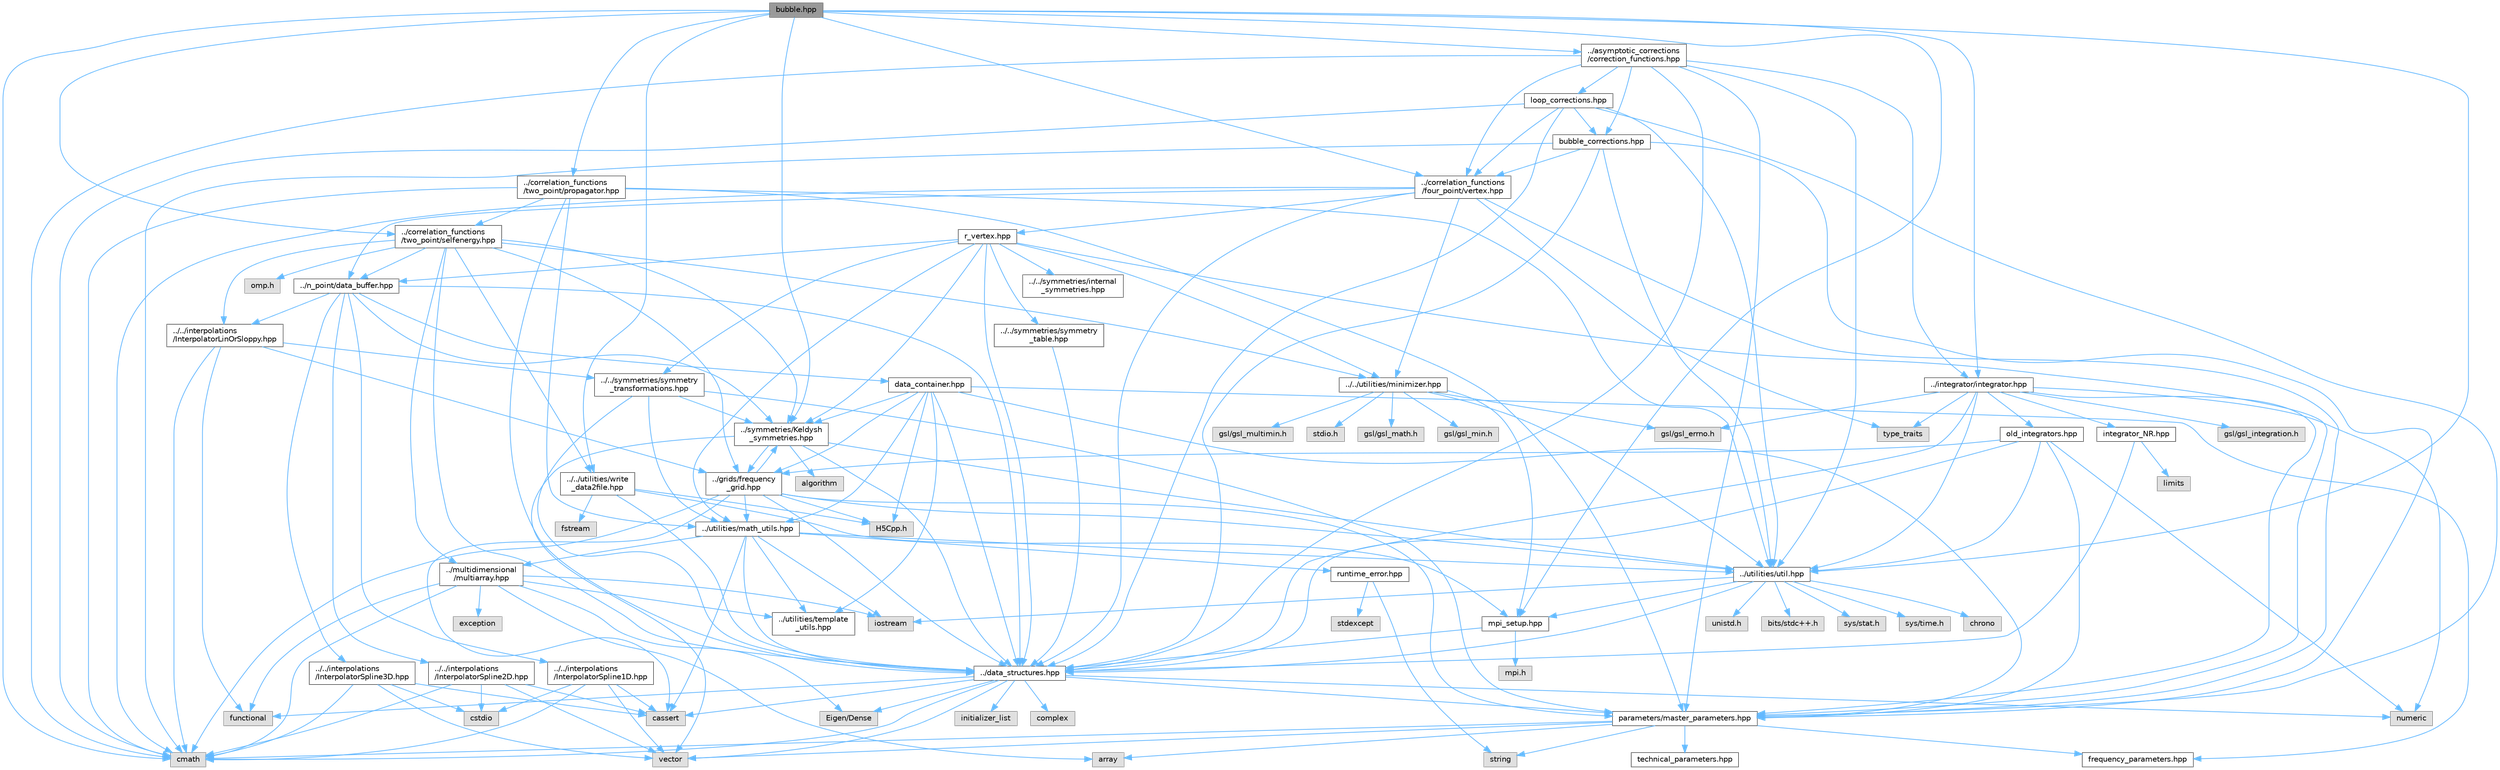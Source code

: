 digraph "bubble.hpp"
{
 // INTERACTIVE_SVG=YES
 // LATEX_PDF_SIZE
  bgcolor="transparent";
  edge [fontname=Helvetica,fontsize=10,labelfontname=Helvetica,labelfontsize=10];
  node [fontname=Helvetica,fontsize=10,shape=box,height=0.2,width=0.4];
  Node1 [id="Node000001",label="bubble.hpp",height=0.2,width=0.4,color="gray40", fillcolor="grey60", style="filled", fontcolor="black",tooltip=" "];
  Node1 -> Node2 [id="edge1_Node000001_Node000002",color="steelblue1",style="solid",tooltip=" "];
  Node2 [id="Node000002",label="cmath",height=0.2,width=0.4,color="grey60", fillcolor="#E0E0E0", style="filled",tooltip=" "];
  Node1 -> Node3 [id="edge2_Node000001_Node000003",color="steelblue1",style="solid",tooltip=" "];
  Node3 [id="Node000003",label="../symmetries/Keldysh\l_symmetries.hpp",height=0.2,width=0.4,color="grey40", fillcolor="white", style="filled",URL="$d2/d1a/Keldysh__symmetries_8hpp.html",tooltip=" "];
  Node3 -> Node4 [id="edge3_Node000003_Node000004",color="steelblue1",style="solid",tooltip=" "];
  Node4 [id="Node000004",label="vector",height=0.2,width=0.4,color="grey60", fillcolor="#E0E0E0", style="filled",tooltip=" "];
  Node3 -> Node5 [id="edge4_Node000003_Node000005",color="steelblue1",style="solid",tooltip=" "];
  Node5 [id="Node000005",label="algorithm",height=0.2,width=0.4,color="grey60", fillcolor="#E0E0E0", style="filled",tooltip=" "];
  Node3 -> Node6 [id="edge5_Node000003_Node000006",color="steelblue1",style="solid",tooltip=" "];
  Node6 [id="Node000006",label="../data_structures.hpp",height=0.2,width=0.4,color="grey40", fillcolor="white", style="filled",URL="$d7/d59/data__structures_8hpp.html",tooltip=" "];
  Node6 -> Node7 [id="edge6_Node000006_Node000007",color="steelblue1",style="solid",tooltip=" "];
  Node7 [id="Node000007",label="complex",height=0.2,width=0.4,color="grey60", fillcolor="#E0E0E0", style="filled",tooltip=" "];
  Node6 -> Node2 [id="edge7_Node000006_Node000002",color="steelblue1",style="solid",tooltip=" "];
  Node6 -> Node4 [id="edge8_Node000006_Node000004",color="steelblue1",style="solid",tooltip=" "];
  Node6 -> Node8 [id="edge9_Node000006_Node000008",color="steelblue1",style="solid",tooltip=" "];
  Node8 [id="Node000008",label="initializer_list",height=0.2,width=0.4,color="grey60", fillcolor="#E0E0E0", style="filled",tooltip=" "];
  Node6 -> Node9 [id="edge10_Node000006_Node000009",color="steelblue1",style="solid",tooltip=" "];
  Node9 [id="Node000009",label="functional",height=0.2,width=0.4,color="grey60", fillcolor="#E0E0E0", style="filled",tooltip=" "];
  Node6 -> Node10 [id="edge11_Node000006_Node000010",color="steelblue1",style="solid",tooltip=" "];
  Node10 [id="Node000010",label="cassert",height=0.2,width=0.4,color="grey60", fillcolor="#E0E0E0", style="filled",tooltip=" "];
  Node6 -> Node11 [id="edge12_Node000006_Node000011",color="steelblue1",style="solid",tooltip=" "];
  Node11 [id="Node000011",label="numeric",height=0.2,width=0.4,color="grey60", fillcolor="#E0E0E0", style="filled",tooltip=" "];
  Node6 -> Node12 [id="edge13_Node000006_Node000012",color="steelblue1",style="solid",tooltip=" "];
  Node12 [id="Node000012",label="parameters/master_parameters.hpp",height=0.2,width=0.4,color="grey40", fillcolor="white", style="filled",URL="$d1/df8/master__parameters_8hpp.html",tooltip=" "];
  Node12 -> Node2 [id="edge14_Node000012_Node000002",color="steelblue1",style="solid",tooltip=" "];
  Node12 -> Node4 [id="edge15_Node000012_Node000004",color="steelblue1",style="solid",tooltip=" "];
  Node12 -> Node13 [id="edge16_Node000012_Node000013",color="steelblue1",style="solid",tooltip=" "];
  Node13 [id="Node000013",label="string",height=0.2,width=0.4,color="grey60", fillcolor="#E0E0E0", style="filled",tooltip=" "];
  Node12 -> Node14 [id="edge17_Node000012_Node000014",color="steelblue1",style="solid",tooltip=" "];
  Node14 [id="Node000014",label="array",height=0.2,width=0.4,color="grey60", fillcolor="#E0E0E0", style="filled",tooltip=" "];
  Node12 -> Node15 [id="edge18_Node000012_Node000015",color="steelblue1",style="solid",tooltip=" "];
  Node15 [id="Node000015",label="frequency_parameters.hpp",height=0.2,width=0.4,color="grey40", fillcolor="white", style="filled",URL="$d3/d3c/frequency__parameters_8hpp.html",tooltip=" "];
  Node12 -> Node16 [id="edge19_Node000012_Node000016",color="steelblue1",style="solid",tooltip=" "];
  Node16 [id="Node000016",label="technical_parameters.hpp",height=0.2,width=0.4,color="grey40", fillcolor="white", style="filled",URL="$d9/d3a/technical__parameters_8hpp.html",tooltip=" "];
  Node6 -> Node17 [id="edge20_Node000006_Node000017",color="steelblue1",style="solid",tooltip=" "];
  Node17 [id="Node000017",label="Eigen/Dense",height=0.2,width=0.4,color="grey60", fillcolor="#E0E0E0", style="filled",tooltip=" "];
  Node3 -> Node18 [id="edge21_Node000003_Node000018",color="steelblue1",style="solid",tooltip=" "];
  Node18 [id="Node000018",label="../utilities/util.hpp",height=0.2,width=0.4,color="grey40", fillcolor="white", style="filled",URL="$d0/d3f/util_8hpp.html",tooltip=" "];
  Node18 -> Node19 [id="edge22_Node000018_Node000019",color="steelblue1",style="solid",tooltip=" "];
  Node19 [id="Node000019",label="sys/time.h",height=0.2,width=0.4,color="grey60", fillcolor="#E0E0E0", style="filled",tooltip=" "];
  Node18 -> Node20 [id="edge23_Node000018_Node000020",color="steelblue1",style="solid",tooltip=" "];
  Node20 [id="Node000020",label="chrono",height=0.2,width=0.4,color="grey60", fillcolor="#E0E0E0", style="filled",tooltip=" "];
  Node18 -> Node21 [id="edge24_Node000018_Node000021",color="steelblue1",style="solid",tooltip=" "];
  Node21 [id="Node000021",label="unistd.h",height=0.2,width=0.4,color="grey60", fillcolor="#E0E0E0", style="filled",tooltip=" "];
  Node18 -> Node22 [id="edge25_Node000018_Node000022",color="steelblue1",style="solid",tooltip=" "];
  Node22 [id="Node000022",label="iostream",height=0.2,width=0.4,color="grey60", fillcolor="#E0E0E0", style="filled",tooltip=" "];
  Node18 -> Node23 [id="edge26_Node000018_Node000023",color="steelblue1",style="solid",tooltip=" "];
  Node23 [id="Node000023",label="bits/stdc++.h",height=0.2,width=0.4,color="grey60", fillcolor="#E0E0E0", style="filled",tooltip=" "];
  Node18 -> Node24 [id="edge27_Node000018_Node000024",color="steelblue1",style="solid",tooltip=" "];
  Node24 [id="Node000024",label="sys/stat.h",height=0.2,width=0.4,color="grey60", fillcolor="#E0E0E0", style="filled",tooltip=" "];
  Node18 -> Node6 [id="edge28_Node000018_Node000006",color="steelblue1",style="solid",tooltip=" "];
  Node18 -> Node25 [id="edge29_Node000018_Node000025",color="steelblue1",style="solid",tooltip=" "];
  Node25 [id="Node000025",label="mpi_setup.hpp",height=0.2,width=0.4,color="grey40", fillcolor="white", style="filled",URL="$db/de0/mpi__setup_8hpp.html",tooltip=" "];
  Node25 -> Node6 [id="edge30_Node000025_Node000006",color="steelblue1",style="solid",tooltip=" "];
  Node25 -> Node26 [id="edge31_Node000025_Node000026",color="steelblue1",style="solid",tooltip=" "];
  Node26 [id="Node000026",label="mpi.h",height=0.2,width=0.4,color="grey60", fillcolor="#E0E0E0", style="filled",tooltip=" "];
  Node3 -> Node27 [id="edge32_Node000003_Node000027",color="steelblue1",style="solid",tooltip=" "];
  Node27 [id="Node000027",label="../grids/frequency\l_grid.hpp",height=0.2,width=0.4,color="grey40", fillcolor="white", style="filled",URL="$d5/d39/frequency__grid_8hpp.html",tooltip=" "];
  Node27 -> Node2 [id="edge33_Node000027_Node000002",color="steelblue1",style="solid",tooltip=" "];
  Node27 -> Node6 [id="edge34_Node000027_Node000006",color="steelblue1",style="solid",tooltip=" "];
  Node27 -> Node18 [id="edge35_Node000027_Node000018",color="steelblue1",style="solid",tooltip=" "];
  Node27 -> Node12 [id="edge36_Node000027_Node000012",color="steelblue1",style="solid",tooltip=" "];
  Node27 -> Node28 [id="edge37_Node000027_Node000028",color="steelblue1",style="solid",tooltip=" "];
  Node28 [id="Node000028",label="../utilities/math_utils.hpp",height=0.2,width=0.4,color="grey40", fillcolor="white", style="filled",URL="$de/dbb/math__utils_8hpp.html",tooltip=" "];
  Node28 -> Node6 [id="edge38_Node000028_Node000006",color="steelblue1",style="solid",tooltip=" "];
  Node28 -> Node29 [id="edge39_Node000028_Node000029",color="steelblue1",style="solid",tooltip=" "];
  Node29 [id="Node000029",label="../multidimensional\l/multiarray.hpp",height=0.2,width=0.4,color="grey40", fillcolor="white", style="filled",URL="$df/da4/multiarray_8hpp.html",tooltip=" "];
  Node29 -> Node14 [id="edge40_Node000029_Node000014",color="steelblue1",style="solid",tooltip=" "];
  Node29 -> Node2 [id="edge41_Node000029_Node000002",color="steelblue1",style="solid",tooltip=" "];
  Node29 -> Node30 [id="edge42_Node000029_Node000030",color="steelblue1",style="solid",tooltip=" "];
  Node30 [id="Node000030",label="exception",height=0.2,width=0.4,color="grey60", fillcolor="#E0E0E0", style="filled",tooltip=" "];
  Node29 -> Node9 [id="edge43_Node000029_Node000009",color="steelblue1",style="solid",tooltip=" "];
  Node29 -> Node22 [id="edge44_Node000029_Node000022",color="steelblue1",style="solid",tooltip=" "];
  Node29 -> Node17 [id="edge45_Node000029_Node000017",color="steelblue1",style="solid",tooltip=" "];
  Node29 -> Node31 [id="edge46_Node000029_Node000031",color="steelblue1",style="solid",tooltip=" "];
  Node31 [id="Node000031",label="../utilities/template\l_utils.hpp",height=0.2,width=0.4,color="grey40", fillcolor="white", style="filled",URL="$dd/de3/template__utils_8hpp.html",tooltip=" "];
  Node28 -> Node31 [id="edge47_Node000028_Node000031",color="steelblue1",style="solid",tooltip=" "];
  Node28 -> Node32 [id="edge48_Node000028_Node000032",color="steelblue1",style="solid",tooltip=" "];
  Node32 [id="Node000032",label="runtime_error.hpp",height=0.2,width=0.4,color="grey40", fillcolor="white", style="filled",URL="$d1/d64/runtime__error_8hpp.html",tooltip=" "];
  Node32 -> Node33 [id="edge49_Node000032_Node000033",color="steelblue1",style="solid",tooltip=" "];
  Node33 [id="Node000033",label="stdexcept",height=0.2,width=0.4,color="grey60", fillcolor="#E0E0E0", style="filled",tooltip=" "];
  Node32 -> Node13 [id="edge50_Node000032_Node000013",color="steelblue1",style="solid",tooltip=" "];
  Node28 -> Node18 [id="edge51_Node000028_Node000018",color="steelblue1",style="solid",tooltip=" "];
  Node28 -> Node22 [id="edge52_Node000028_Node000022",color="steelblue1",style="solid",tooltip=" "];
  Node28 -> Node10 [id="edge53_Node000028_Node000010",color="steelblue1",style="solid",tooltip=" "];
  Node27 -> Node3 [id="edge54_Node000027_Node000003",color="steelblue1",style="solid",tooltip=" "];
  Node27 -> Node10 [id="edge55_Node000027_Node000010",color="steelblue1",style="solid",tooltip=" "];
  Node27 -> Node34 [id="edge56_Node000027_Node000034",color="steelblue1",style="solid",tooltip=" "];
  Node34 [id="Node000034",label="H5Cpp.h",height=0.2,width=0.4,color="grey60", fillcolor="#E0E0E0", style="filled",tooltip=" "];
  Node1 -> Node35 [id="edge57_Node000001_Node000035",color="steelblue1",style="solid",tooltip=" "];
  Node35 [id="Node000035",label="../correlation_functions\l/four_point/vertex.hpp",height=0.2,width=0.4,color="grey40", fillcolor="white", style="filled",URL="$d1/d2d/vertex_8hpp.html",tooltip=" "];
  Node35 -> Node2 [id="edge58_Node000035_Node000002",color="steelblue1",style="solid",tooltip=" "];
  Node35 -> Node36 [id="edge59_Node000035_Node000036",color="steelblue1",style="solid",tooltip=" "];
  Node36 [id="Node000036",label="type_traits",height=0.2,width=0.4,color="grey60", fillcolor="#E0E0E0", style="filled",tooltip=" "];
  Node35 -> Node6 [id="edge60_Node000035_Node000006",color="steelblue1",style="solid",tooltip=" "];
  Node35 -> Node12 [id="edge61_Node000035_Node000012",color="steelblue1",style="solid",tooltip=" "];
  Node35 -> Node37 [id="edge62_Node000035_Node000037",color="steelblue1",style="solid",tooltip=" "];
  Node37 [id="Node000037",label="r_vertex.hpp",height=0.2,width=0.4,color="grey40", fillcolor="white", style="filled",URL="$d3/d22/r__vertex_8hpp.html",tooltip=" "];
  Node37 -> Node6 [id="edge63_Node000037_Node000006",color="steelblue1",style="solid",tooltip=" "];
  Node37 -> Node12 [id="edge64_Node000037_Node000012",color="steelblue1",style="solid",tooltip=" "];
  Node37 -> Node3 [id="edge65_Node000037_Node000003",color="steelblue1",style="solid",tooltip=" "];
  Node37 -> Node38 [id="edge66_Node000037_Node000038",color="steelblue1",style="solid",tooltip=" "];
  Node38 [id="Node000038",label="../../symmetries/internal\l_symmetries.hpp",height=0.2,width=0.4,color="grey40", fillcolor="white", style="filled",URL="$d1/dfd/internal__symmetries_8hpp.html",tooltip=" "];
  Node37 -> Node39 [id="edge67_Node000037_Node000039",color="steelblue1",style="solid",tooltip=" "];
  Node39 [id="Node000039",label="../../symmetries/symmetry\l_transformations.hpp",height=0.2,width=0.4,color="grey40", fillcolor="white", style="filled",URL="$db/d7d/symmetry__transformations_8hpp.html",tooltip=" "];
  Node39 -> Node12 [id="edge68_Node000039_Node000012",color="steelblue1",style="solid",tooltip=" "];
  Node39 -> Node28 [id="edge69_Node000039_Node000028",color="steelblue1",style="solid",tooltip=" "];
  Node39 -> Node3 [id="edge70_Node000039_Node000003",color="steelblue1",style="solid",tooltip=" "];
  Node39 -> Node6 [id="edge71_Node000039_Node000006",color="steelblue1",style="solid",tooltip=" "];
  Node37 -> Node40 [id="edge72_Node000037_Node000040",color="steelblue1",style="solid",tooltip=" "];
  Node40 [id="Node000040",label="../../symmetries/symmetry\l_table.hpp",height=0.2,width=0.4,color="grey40", fillcolor="white", style="filled",URL="$d3/d77/symmetry__table_8hpp.html",tooltip=" "];
  Node40 -> Node6 [id="edge73_Node000040_Node000006",color="steelblue1",style="solid",tooltip=" "];
  Node37 -> Node28 [id="edge74_Node000037_Node000028",color="steelblue1",style="solid",tooltip=" "];
  Node37 -> Node41 [id="edge75_Node000037_Node000041",color="steelblue1",style="solid",tooltip=" "];
  Node41 [id="Node000041",label="../../utilities/minimizer.hpp",height=0.2,width=0.4,color="grey40", fillcolor="white", style="filled",URL="$d4/d21/minimizer_8hpp.html",tooltip=" "];
  Node41 -> Node42 [id="edge76_Node000041_Node000042",color="steelblue1",style="solid",tooltip=" "];
  Node42 [id="Node000042",label="stdio.h",height=0.2,width=0.4,color="grey60", fillcolor="#E0E0E0", style="filled",tooltip=" "];
  Node41 -> Node43 [id="edge77_Node000041_Node000043",color="steelblue1",style="solid",tooltip=" "];
  Node43 [id="Node000043",label="gsl/gsl_errno.h",height=0.2,width=0.4,color="grey60", fillcolor="#E0E0E0", style="filled",tooltip=" "];
  Node41 -> Node44 [id="edge78_Node000041_Node000044",color="steelblue1",style="solid",tooltip=" "];
  Node44 [id="Node000044",label="gsl/gsl_math.h",height=0.2,width=0.4,color="grey60", fillcolor="#E0E0E0", style="filled",tooltip=" "];
  Node41 -> Node45 [id="edge79_Node000041_Node000045",color="steelblue1",style="solid",tooltip=" "];
  Node45 [id="Node000045",label="gsl/gsl_min.h",height=0.2,width=0.4,color="grey60", fillcolor="#E0E0E0", style="filled",tooltip=" "];
  Node41 -> Node46 [id="edge80_Node000041_Node000046",color="steelblue1",style="solid",tooltip=" "];
  Node46 [id="Node000046",label="gsl/gsl_multimin.h",height=0.2,width=0.4,color="grey60", fillcolor="#E0E0E0", style="filled",tooltip=" "];
  Node41 -> Node25 [id="edge81_Node000041_Node000025",color="steelblue1",style="solid",tooltip=" "];
  Node41 -> Node18 [id="edge82_Node000041_Node000018",color="steelblue1",style="solid",tooltip=" "];
  Node37 -> Node47 [id="edge83_Node000037_Node000047",color="steelblue1",style="solid",tooltip=" "];
  Node47 [id="Node000047",label="../n_point/data_buffer.hpp",height=0.2,width=0.4,color="grey40", fillcolor="white", style="filled",URL="$dc/d80/data__buffer_8hpp.html",tooltip=" "];
  Node47 -> Node6 [id="edge84_Node000047_Node000006",color="steelblue1",style="solid",tooltip=" "];
  Node47 -> Node3 [id="edge85_Node000047_Node000003",color="steelblue1",style="solid",tooltip=" "];
  Node47 -> Node48 [id="edge86_Node000047_Node000048",color="steelblue1",style="solid",tooltip=" "];
  Node48 [id="Node000048",label="data_container.hpp",height=0.2,width=0.4,color="grey40", fillcolor="white", style="filled",URL="$da/dbc/data__container_8hpp.html",tooltip=" "];
  Node48 -> Node31 [id="edge87_Node000048_Node000031",color="steelblue1",style="solid",tooltip=" "];
  Node48 -> Node28 [id="edge88_Node000048_Node000028",color="steelblue1",style="solid",tooltip=" "];
  Node48 -> Node3 [id="edge89_Node000048_Node000003",color="steelblue1",style="solid",tooltip=" "];
  Node48 -> Node6 [id="edge90_Node000048_Node000006",color="steelblue1",style="solid",tooltip=" "];
  Node48 -> Node12 [id="edge91_Node000048_Node000012",color="steelblue1",style="solid",tooltip=" "];
  Node48 -> Node15 [id="edge92_Node000048_Node000015",color="steelblue1",style="solid",tooltip=" "];
  Node48 -> Node27 [id="edge93_Node000048_Node000027",color="steelblue1",style="solid",tooltip=" "];
  Node48 -> Node34 [id="edge94_Node000048_Node000034",color="steelblue1",style="solid",tooltip=" "];
  Node47 -> Node49 [id="edge95_Node000047_Node000049",color="steelblue1",style="solid",tooltip=" "];
  Node49 [id="Node000049",label="../../interpolations\l/InterpolatorLinOrSloppy.hpp",height=0.2,width=0.4,color="grey40", fillcolor="white", style="filled",URL="$d3/d17/InterpolatorLinOrSloppy_8hpp.html",tooltip=" "];
  Node49 -> Node2 [id="edge96_Node000049_Node000002",color="steelblue1",style="solid",tooltip=" "];
  Node49 -> Node9 [id="edge97_Node000049_Node000009",color="steelblue1",style="solid",tooltip=" "];
  Node49 -> Node27 [id="edge98_Node000049_Node000027",color="steelblue1",style="solid",tooltip=" "];
  Node49 -> Node39 [id="edge99_Node000049_Node000039",color="steelblue1",style="solid",tooltip=" "];
  Node47 -> Node50 [id="edge100_Node000047_Node000050",color="steelblue1",style="solid",tooltip=" "];
  Node50 [id="Node000050",label="../../interpolations\l/InterpolatorSpline1D.hpp",height=0.2,width=0.4,color="grey40", fillcolor="white", style="filled",URL="$d1/d52/InterpolatorSpline1D_8hpp.html",tooltip=" "];
  Node50 -> Node51 [id="edge101_Node000050_Node000051",color="steelblue1",style="solid",tooltip=" "];
  Node51 [id="Node000051",label="cstdio",height=0.2,width=0.4,color="grey60", fillcolor="#E0E0E0", style="filled",tooltip=" "];
  Node50 -> Node10 [id="edge102_Node000050_Node000010",color="steelblue1",style="solid",tooltip=" "];
  Node50 -> Node2 [id="edge103_Node000050_Node000002",color="steelblue1",style="solid",tooltip=" "];
  Node50 -> Node4 [id="edge104_Node000050_Node000004",color="steelblue1",style="solid",tooltip=" "];
  Node47 -> Node52 [id="edge105_Node000047_Node000052",color="steelblue1",style="solid",tooltip=" "];
  Node52 [id="Node000052",label="../../interpolations\l/InterpolatorSpline2D.hpp",height=0.2,width=0.4,color="grey40", fillcolor="white", style="filled",URL="$d6/d91/InterpolatorSpline2D_8hpp.html",tooltip=" "];
  Node52 -> Node51 [id="edge106_Node000052_Node000051",color="steelblue1",style="solid",tooltip=" "];
  Node52 -> Node10 [id="edge107_Node000052_Node000010",color="steelblue1",style="solid",tooltip=" "];
  Node52 -> Node2 [id="edge108_Node000052_Node000002",color="steelblue1",style="solid",tooltip=" "];
  Node52 -> Node4 [id="edge109_Node000052_Node000004",color="steelblue1",style="solid",tooltip=" "];
  Node47 -> Node53 [id="edge110_Node000047_Node000053",color="steelblue1",style="solid",tooltip=" "];
  Node53 [id="Node000053",label="../../interpolations\l/InterpolatorSpline3D.hpp",height=0.2,width=0.4,color="grey40", fillcolor="white", style="filled",URL="$dd/dcc/InterpolatorSpline3D_8hpp.html",tooltip=" "];
  Node53 -> Node51 [id="edge111_Node000053_Node000051",color="steelblue1",style="solid",tooltip=" "];
  Node53 -> Node10 [id="edge112_Node000053_Node000010",color="steelblue1",style="solid",tooltip=" "];
  Node53 -> Node2 [id="edge113_Node000053_Node000002",color="steelblue1",style="solid",tooltip=" "];
  Node53 -> Node4 [id="edge114_Node000053_Node000004",color="steelblue1",style="solid",tooltip=" "];
  Node35 -> Node41 [id="edge115_Node000035_Node000041",color="steelblue1",style="solid",tooltip=" "];
  Node35 -> Node47 [id="edge116_Node000035_Node000047",color="steelblue1",style="solid",tooltip=" "];
  Node1 -> Node54 [id="edge117_Node000001_Node000054",color="steelblue1",style="solid",tooltip=" "];
  Node54 [id="Node000054",label="../correlation_functions\l/two_point/selfenergy.hpp",height=0.2,width=0.4,color="grey40", fillcolor="white", style="filled",URL="$d6/d2d/selfenergy_8hpp.html",tooltip=" "];
  Node54 -> Node6 [id="edge118_Node000054_Node000006",color="steelblue1",style="solid",tooltip=" "];
  Node54 -> Node29 [id="edge119_Node000054_Node000029",color="steelblue1",style="solid",tooltip=" "];
  Node54 -> Node47 [id="edge120_Node000054_Node000047",color="steelblue1",style="solid",tooltip=" "];
  Node54 -> Node27 [id="edge121_Node000054_Node000027",color="steelblue1",style="solid",tooltip=" "];
  Node54 -> Node41 [id="edge122_Node000054_Node000041",color="steelblue1",style="solid",tooltip=" "];
  Node54 -> Node55 [id="edge123_Node000054_Node000055",color="steelblue1",style="solid",tooltip=" "];
  Node55 [id="Node000055",label="omp.h",height=0.2,width=0.4,color="grey60", fillcolor="#E0E0E0", style="filled",tooltip=" "];
  Node54 -> Node3 [id="edge124_Node000054_Node000003",color="steelblue1",style="solid",tooltip=" "];
  Node54 -> Node56 [id="edge125_Node000054_Node000056",color="steelblue1",style="solid",tooltip=" "];
  Node56 [id="Node000056",label="../../utilities/write\l_data2file.hpp",height=0.2,width=0.4,color="grey40", fillcolor="white", style="filled",URL="$d8/d74/write__data2file_8hpp.html",tooltip=" "];
  Node56 -> Node6 [id="edge126_Node000056_Node000006",color="steelblue1",style="solid",tooltip=" "];
  Node56 -> Node25 [id="edge127_Node000056_Node000025",color="steelblue1",style="solid",tooltip=" "];
  Node56 -> Node57 [id="edge128_Node000056_Node000057",color="steelblue1",style="solid",tooltip=" "];
  Node57 [id="Node000057",label="fstream",height=0.2,width=0.4,color="grey60", fillcolor="#E0E0E0", style="filled",tooltip=" "];
  Node56 -> Node34 [id="edge129_Node000056_Node000034",color="steelblue1",style="solid",tooltip=" "];
  Node54 -> Node49 [id="edge130_Node000054_Node000049",color="steelblue1",style="solid",tooltip=" "];
  Node1 -> Node58 [id="edge131_Node000001_Node000058",color="steelblue1",style="solid",tooltip=" "];
  Node58 [id="Node000058",label="../correlation_functions\l/two_point/propagator.hpp",height=0.2,width=0.4,color="grey40", fillcolor="white", style="filled",URL="$d5/df7/propagator_8hpp.html",tooltip=" "];
  Node58 -> Node2 [id="edge132_Node000058_Node000002",color="steelblue1",style="solid",tooltip=" "];
  Node58 -> Node6 [id="edge133_Node000058_Node000006",color="steelblue1",style="solid",tooltip=" "];
  Node58 -> Node28 [id="edge134_Node000058_Node000028",color="steelblue1",style="solid",tooltip=" "];
  Node58 -> Node54 [id="edge135_Node000058_Node000054",color="steelblue1",style="solid",tooltip=" "];
  Node58 -> Node12 [id="edge136_Node000058_Node000012",color="steelblue1",style="solid",tooltip=" "];
  Node58 -> Node18 [id="edge137_Node000058_Node000018",color="steelblue1",style="solid",tooltip=" "];
  Node1 -> Node59 [id="edge138_Node000001_Node000059",color="steelblue1",style="solid",tooltip=" "];
  Node59 [id="Node000059",label="../integrator/integrator.hpp",height=0.2,width=0.4,color="grey40", fillcolor="white", style="filled",URL="$dd/d1f/integrator_8hpp.html",tooltip=" "];
  Node59 -> Node11 [id="edge139_Node000059_Node000011",color="steelblue1",style="solid",tooltip=" "];
  Node59 -> Node36 [id="edge140_Node000059_Node000036",color="steelblue1",style="solid",tooltip=" "];
  Node59 -> Node6 [id="edge141_Node000059_Node000006",color="steelblue1",style="solid",tooltip=" "];
  Node59 -> Node12 [id="edge142_Node000059_Node000012",color="steelblue1",style="solid",tooltip=" "];
  Node59 -> Node60 [id="edge143_Node000059_Node000060",color="steelblue1",style="solid",tooltip=" "];
  Node60 [id="Node000060",label="gsl/gsl_integration.h",height=0.2,width=0.4,color="grey60", fillcolor="#E0E0E0", style="filled",tooltip=" "];
  Node59 -> Node43 [id="edge144_Node000059_Node000043",color="steelblue1",style="solid",tooltip=" "];
  Node59 -> Node61 [id="edge145_Node000059_Node000061",color="steelblue1",style="solid",tooltip=" "];
  Node61 [id="Node000061",label="old_integrators.hpp",height=0.2,width=0.4,color="grey40", fillcolor="white", style="filled",URL="$d7/d65/old__integrators_8hpp.html",tooltip=" "];
  Node61 -> Node11 [id="edge146_Node000061_Node000011",color="steelblue1",style="solid",tooltip=" "];
  Node61 -> Node6 [id="edge147_Node000061_Node000006",color="steelblue1",style="solid",tooltip=" "];
  Node61 -> Node12 [id="edge148_Node000061_Node000012",color="steelblue1",style="solid",tooltip=" "];
  Node61 -> Node18 [id="edge149_Node000061_Node000018",color="steelblue1",style="solid",tooltip=" "];
  Node61 -> Node27 [id="edge150_Node000061_Node000027",color="steelblue1",style="solid",tooltip=" "];
  Node59 -> Node62 [id="edge151_Node000059_Node000062",color="steelblue1",style="solid",tooltip=" "];
  Node62 [id="Node000062",label="integrator_NR.hpp",height=0.2,width=0.4,color="grey40", fillcolor="white", style="filled",URL="$da/db4/integrator__NR_8hpp.html",tooltip=" "];
  Node62 -> Node63 [id="edge152_Node000062_Node000063",color="steelblue1",style="solid",tooltip=" "];
  Node63 [id="Node000063",label="limits",height=0.2,width=0.4,color="grey60", fillcolor="#E0E0E0", style="filled",tooltip=" "];
  Node62 -> Node6 [id="edge153_Node000062_Node000006",color="steelblue1",style="solid",tooltip=" "];
  Node59 -> Node18 [id="edge154_Node000059_Node000018",color="steelblue1",style="solid",tooltip=" "];
  Node1 -> Node18 [id="edge155_Node000001_Node000018",color="steelblue1",style="solid",tooltip=" "];
  Node1 -> Node25 [id="edge156_Node000001_Node000025",color="steelblue1",style="solid",tooltip=" "];
  Node1 -> Node64 [id="edge157_Node000001_Node000064",color="steelblue1",style="solid",tooltip=" "];
  Node64 [id="Node000064",label="../asymptotic_corrections\l/correction_functions.hpp",height=0.2,width=0.4,color="grey40", fillcolor="white", style="filled",URL="$d2/df0/correction__functions_8hpp.html",tooltip=" "];
  Node64 -> Node6 [id="edge158_Node000064_Node000006",color="steelblue1",style="solid",tooltip=" "];
  Node64 -> Node35 [id="edge159_Node000064_Node000035",color="steelblue1",style="solid",tooltip=" "];
  Node64 -> Node12 [id="edge160_Node000064_Node000012",color="steelblue1",style="solid",tooltip=" "];
  Node64 -> Node18 [id="edge161_Node000064_Node000018",color="steelblue1",style="solid",tooltip=" "];
  Node64 -> Node65 [id="edge162_Node000064_Node000065",color="steelblue1",style="solid",tooltip=" "];
  Node65 [id="Node000065",label="bubble_corrections.hpp",height=0.2,width=0.4,color="grey40", fillcolor="white", style="filled",URL="$dd/dea/bubble__corrections_8hpp.html",tooltip=" "];
  Node65 -> Node6 [id="edge163_Node000065_Node000006",color="steelblue1",style="solid",tooltip=" "];
  Node65 -> Node35 [id="edge164_Node000065_Node000035",color="steelblue1",style="solid",tooltip=" "];
  Node65 -> Node12 [id="edge165_Node000065_Node000012",color="steelblue1",style="solid",tooltip=" "];
  Node65 -> Node18 [id="edge166_Node000065_Node000018",color="steelblue1",style="solid",tooltip=" "];
  Node65 -> Node2 [id="edge167_Node000065_Node000002",color="steelblue1",style="solid",tooltip=" "];
  Node64 -> Node66 [id="edge168_Node000064_Node000066",color="steelblue1",style="solid",tooltip=" "];
  Node66 [id="Node000066",label="loop_corrections.hpp",height=0.2,width=0.4,color="grey40", fillcolor="white", style="filled",URL="$d0/d0e/loop__corrections_8hpp.html",tooltip=" "];
  Node66 -> Node2 [id="edge169_Node000066_Node000002",color="steelblue1",style="solid",tooltip=" "];
  Node66 -> Node6 [id="edge170_Node000066_Node000006",color="steelblue1",style="solid",tooltip=" "];
  Node66 -> Node35 [id="edge171_Node000066_Node000035",color="steelblue1",style="solid",tooltip=" "];
  Node66 -> Node12 [id="edge172_Node000066_Node000012",color="steelblue1",style="solid",tooltip=" "];
  Node66 -> Node18 [id="edge173_Node000066_Node000018",color="steelblue1",style="solid",tooltip=" "];
  Node66 -> Node65 [id="edge174_Node000066_Node000065",color="steelblue1",style="solid",tooltip=" "];
  Node64 -> Node2 [id="edge175_Node000064_Node000002",color="steelblue1",style="solid",tooltip=" "];
  Node64 -> Node59 [id="edge176_Node000064_Node000059",color="steelblue1",style="solid",tooltip=" "];
  Node1 -> Node56 [id="edge177_Node000001_Node000056",color="steelblue1",style="solid",tooltip=" "];
}
